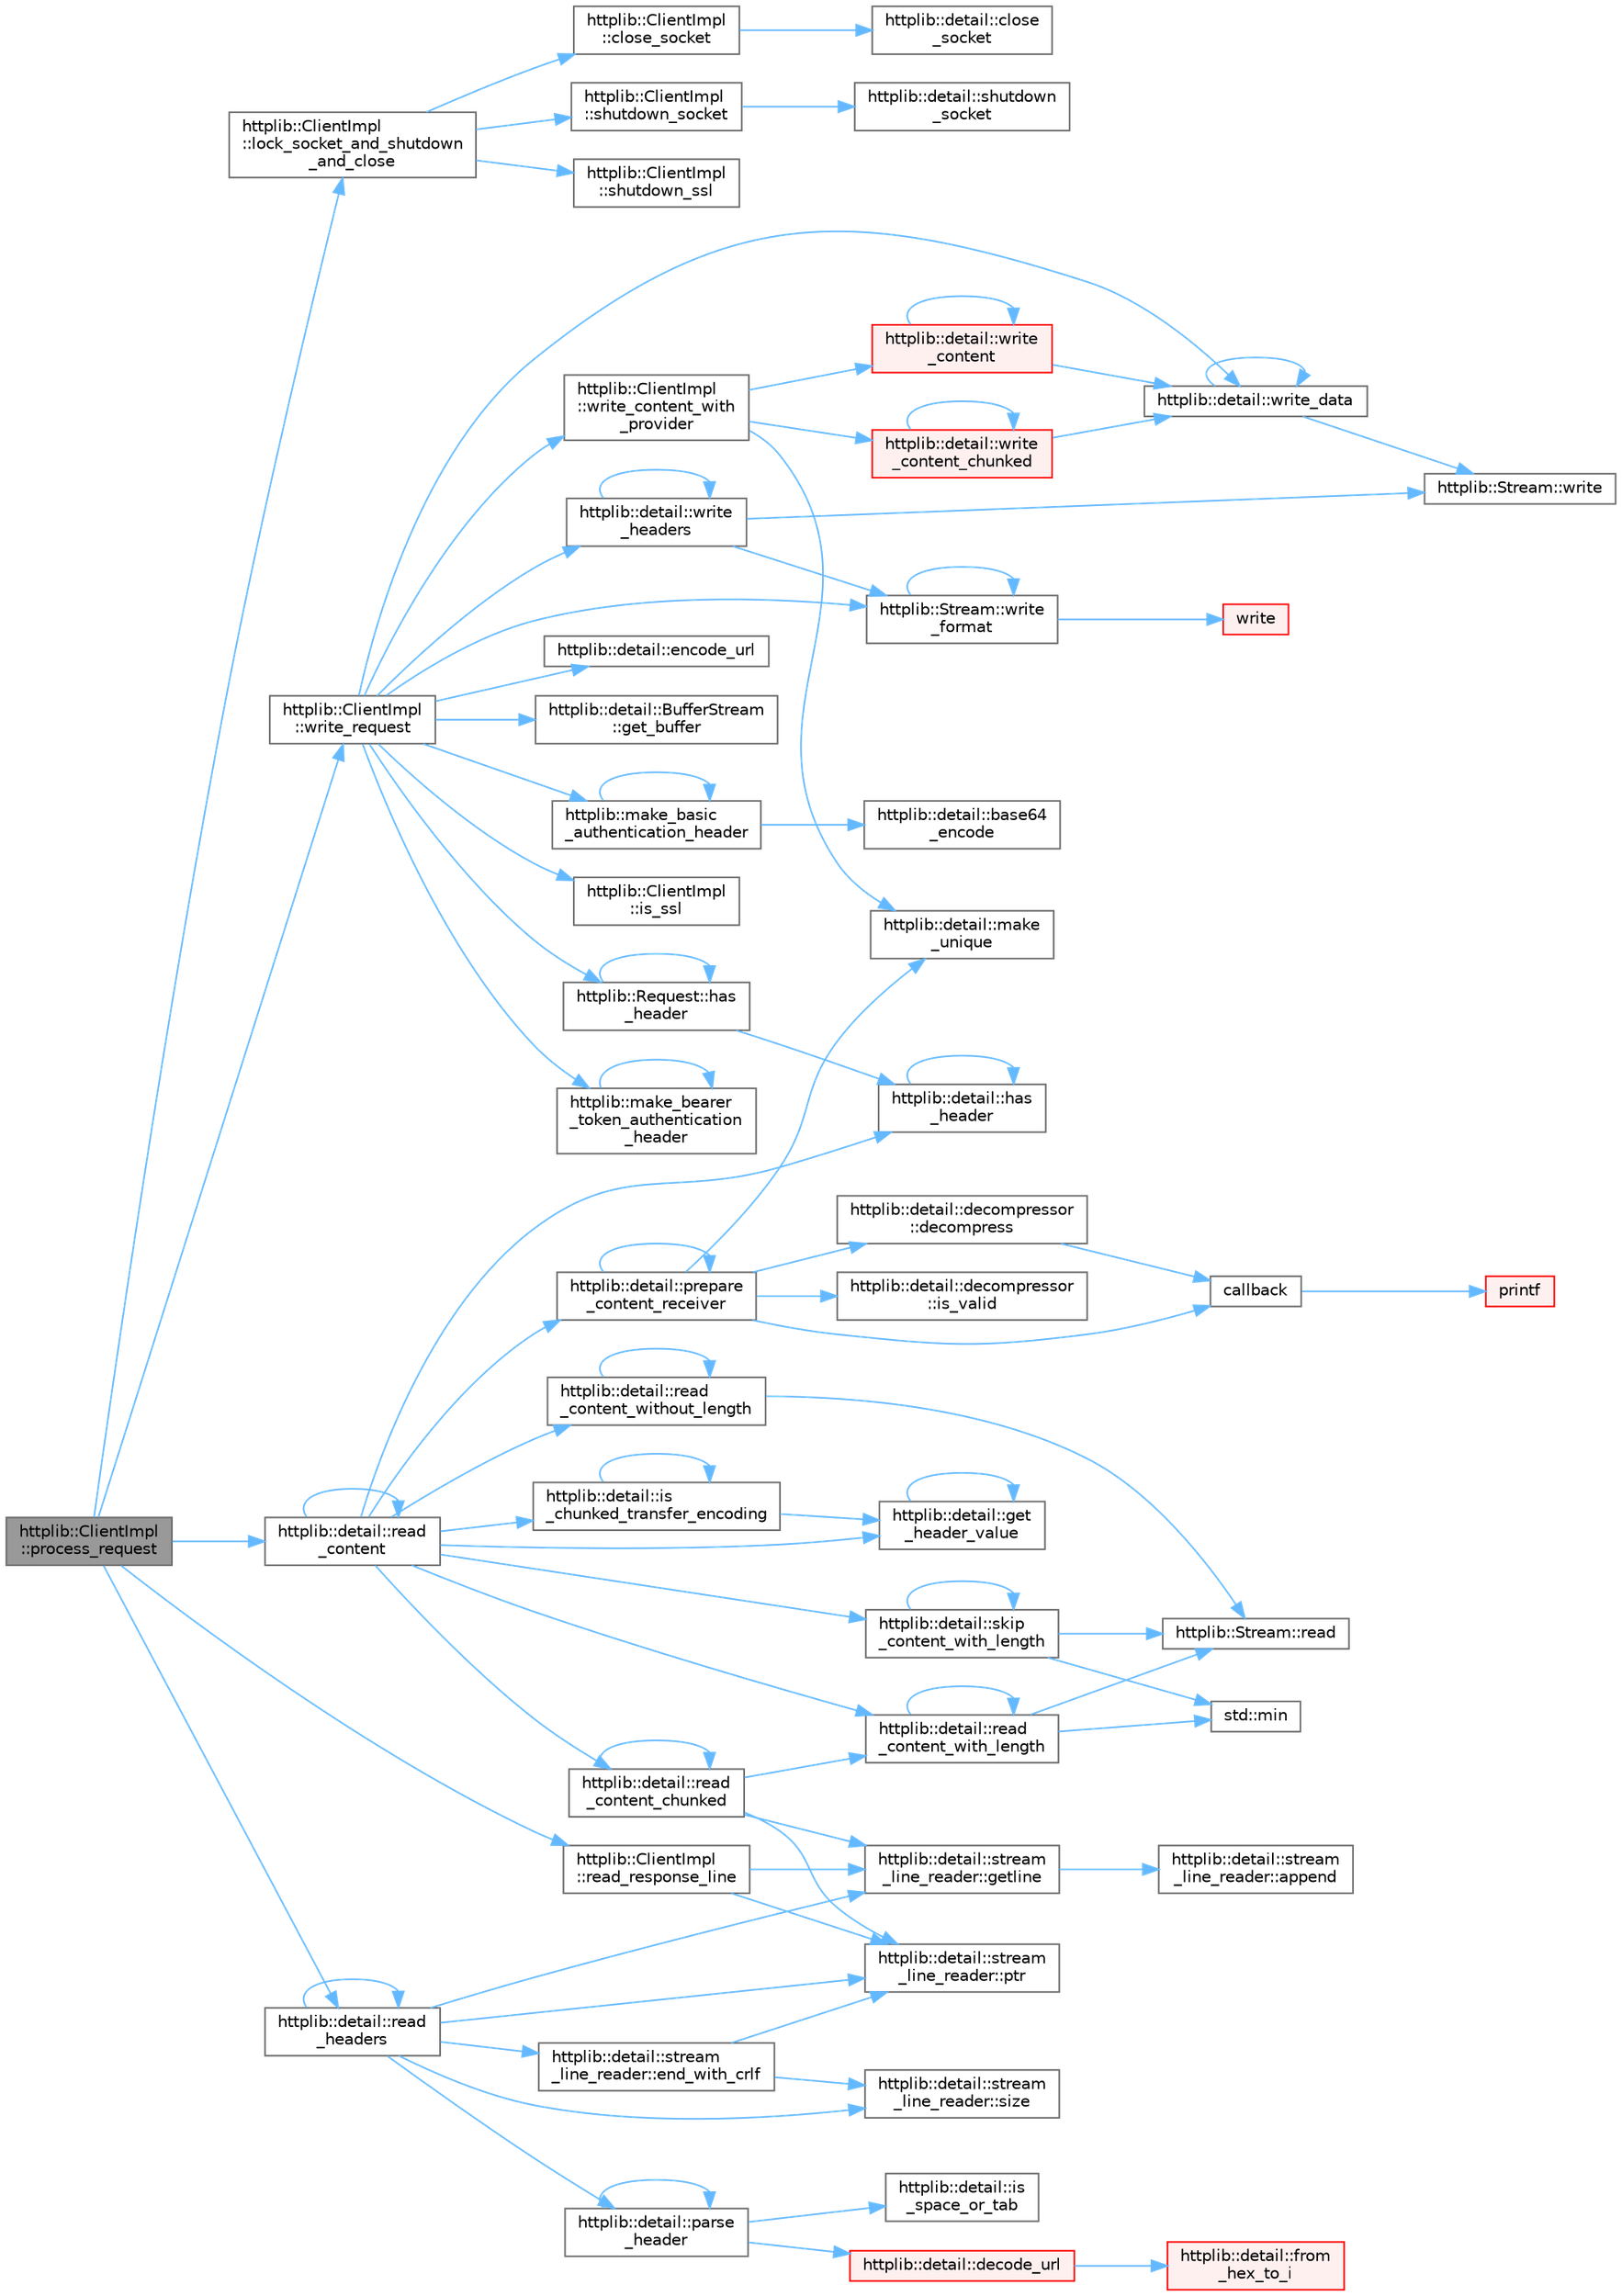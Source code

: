 digraph "httplib::ClientImpl::process_request"
{
 // LATEX_PDF_SIZE
  bgcolor="transparent";
  edge [fontname=Helvetica,fontsize=10,labelfontname=Helvetica,labelfontsize=10];
  node [fontname=Helvetica,fontsize=10,shape=box,height=0.2,width=0.4];
  rankdir="LR";
  Node1 [id="Node000001",label="httplib::ClientImpl\l::process_request",height=0.2,width=0.4,color="gray40", fillcolor="grey60", style="filled", fontcolor="black",tooltip=" "];
  Node1 -> Node2 [id="edge1_Node000001_Node000002",color="steelblue1",style="solid",tooltip=" "];
  Node2 [id="Node000002",label="httplib::ClientImpl\l::lock_socket_and_shutdown\l_and_close",height=0.2,width=0.4,color="grey40", fillcolor="white", style="filled",URL="$classhttplib_1_1_client_impl.html#ac0a3b3f119e1b68bb39eab5e7254d5f2",tooltip=" "];
  Node2 -> Node3 [id="edge2_Node000002_Node000003",color="steelblue1",style="solid",tooltip=" "];
  Node3 [id="Node000003",label="httplib::ClientImpl\l::close_socket",height=0.2,width=0.4,color="grey40", fillcolor="white", style="filled",URL="$classhttplib_1_1_client_impl.html#a30ceda93ba451534d2bcd06d1952881b",tooltip=" "];
  Node3 -> Node4 [id="edge3_Node000003_Node000004",color="steelblue1",style="solid",tooltip=" "];
  Node4 [id="Node000004",label="httplib::detail::close\l_socket",height=0.2,width=0.4,color="grey40", fillcolor="white", style="filled",URL="$namespacehttplib_1_1detail.html#ab97ddef67a99aee8ed2aec5e20d90286",tooltip=" "];
  Node2 -> Node5 [id="edge4_Node000002_Node000005",color="steelblue1",style="solid",tooltip=" "];
  Node5 [id="Node000005",label="httplib::ClientImpl\l::shutdown_socket",height=0.2,width=0.4,color="grey40", fillcolor="white", style="filled",URL="$classhttplib_1_1_client_impl.html#a41674a67f42574238be63c78eca9e5e0",tooltip=" "];
  Node5 -> Node6 [id="edge5_Node000005_Node000006",color="steelblue1",style="solid",tooltip=" "];
  Node6 [id="Node000006",label="httplib::detail::shutdown\l_socket",height=0.2,width=0.4,color="grey40", fillcolor="white", style="filled",URL="$namespacehttplib_1_1detail.html#a6fe756f70ad6d331f8269d1504ecc296",tooltip=" "];
  Node2 -> Node7 [id="edge6_Node000002_Node000007",color="steelblue1",style="solid",tooltip=" "];
  Node7 [id="Node000007",label="httplib::ClientImpl\l::shutdown_ssl",height=0.2,width=0.4,color="grey40", fillcolor="white", style="filled",URL="$classhttplib_1_1_client_impl.html#a6a20a9e9d9336b81373b8f6c5dd9f827",tooltip=" "];
  Node1 -> Node8 [id="edge7_Node000001_Node000008",color="steelblue1",style="solid",tooltip=" "];
  Node8 [id="Node000008",label="httplib::detail::read\l_content",height=0.2,width=0.4,color="grey40", fillcolor="white", style="filled",URL="$namespacehttplib_1_1detail.html#a471b40288a374b94e0957ce380ba01dd",tooltip=" "];
  Node8 -> Node9 [id="edge8_Node000008_Node000009",color="steelblue1",style="solid",tooltip=" "];
  Node9 [id="Node000009",label="httplib::detail::get\l_header_value",height=0.2,width=0.4,color="grey40", fillcolor="white", style="filled",URL="$namespacehttplib_1_1detail.html#aef894f1e166e16c38e91b750b805b619",tooltip=" "];
  Node9 -> Node9 [id="edge9_Node000009_Node000009",color="steelblue1",style="solid",tooltip=" "];
  Node8 -> Node10 [id="edge10_Node000008_Node000010",color="steelblue1",style="solid",tooltip=" "];
  Node10 [id="Node000010",label="httplib::detail::has\l_header",height=0.2,width=0.4,color="grey40", fillcolor="white", style="filled",URL="$namespacehttplib_1_1detail.html#a290756a21ec7646b70a02103cd61d061",tooltip=" "];
  Node10 -> Node10 [id="edge11_Node000010_Node000010",color="steelblue1",style="solid",tooltip=" "];
  Node8 -> Node11 [id="edge12_Node000008_Node000011",color="steelblue1",style="solid",tooltip=" "];
  Node11 [id="Node000011",label="httplib::detail::is\l_chunked_transfer_encoding",height=0.2,width=0.4,color="grey40", fillcolor="white", style="filled",URL="$namespacehttplib_1_1detail.html#abd6e246430f90f7881c9475acb026d00",tooltip=" "];
  Node11 -> Node9 [id="edge13_Node000011_Node000009",color="steelblue1",style="solid",tooltip=" "];
  Node11 -> Node11 [id="edge14_Node000011_Node000011",color="steelblue1",style="solid",tooltip=" "];
  Node8 -> Node12 [id="edge15_Node000008_Node000012",color="steelblue1",style="solid",tooltip=" "];
  Node12 [id="Node000012",label="httplib::detail::prepare\l_content_receiver",height=0.2,width=0.4,color="grey40", fillcolor="white", style="filled",URL="$namespacehttplib_1_1detail.html#adde3b6920db2d9d0065c119a8b255b7c",tooltip=" "];
  Node12 -> Node13 [id="edge16_Node000012_Node000013",color="steelblue1",style="solid",tooltip=" "];
  Node13 [id="Node000013",label="callback",height=0.2,width=0.4,color="grey40", fillcolor="white", style="filled",URL="$external_2spine-runtimes_2spine-sfml_2c_2example_2main_8cpp.html#a2f27b7fc84a39cace84d90f62a8d4c8e",tooltip=" "];
  Node13 -> Node14 [id="edge17_Node000013_Node000014",color="steelblue1",style="solid",tooltip=" "];
  Node14 [id="Node000014",label="printf",height=0.2,width=0.4,color="red", fillcolor="#FFF0F0", style="filled",URL="$printf_8h.html#aee3ed3a831f25f07e7be3919fff2203a",tooltip=" "];
  Node12 -> Node45 [id="edge18_Node000012_Node000045",color="steelblue1",style="solid",tooltip=" "];
  Node45 [id="Node000045",label="httplib::detail::decompressor\l::decompress",height=0.2,width=0.4,color="grey40", fillcolor="white", style="filled",URL="$classhttplib_1_1detail_1_1decompressor.html#ad4fcf7cd57cd8e0b66e5a4d101fffc2e",tooltip=" "];
  Node45 -> Node13 [id="edge19_Node000045_Node000013",color="steelblue1",style="solid",tooltip=" "];
  Node12 -> Node46 [id="edge20_Node000012_Node000046",color="steelblue1",style="solid",tooltip=" "];
  Node46 [id="Node000046",label="httplib::detail::decompressor\l::is_valid",height=0.2,width=0.4,color="grey40", fillcolor="white", style="filled",URL="$classhttplib_1_1detail_1_1decompressor.html#adf987b42198e8f9fdd555ce9577341ba",tooltip=" "];
  Node12 -> Node47 [id="edge21_Node000012_Node000047",color="steelblue1",style="solid",tooltip=" "];
  Node47 [id="Node000047",label="httplib::detail::make\l_unique",height=0.2,width=0.4,color="grey40", fillcolor="white", style="filled",URL="$namespacehttplib_1_1detail.html#a42a649c4ef0daf44053b0a91621e190d",tooltip=" "];
  Node12 -> Node12 [id="edge22_Node000012_Node000012",color="steelblue1",style="solid",tooltip=" "];
  Node8 -> Node8 [id="edge23_Node000008_Node000008",color="steelblue1",style="solid",tooltip=" "];
  Node8 -> Node48 [id="edge24_Node000008_Node000048",color="steelblue1",style="solid",tooltip=" "];
  Node48 [id="Node000048",label="httplib::detail::read\l_content_chunked",height=0.2,width=0.4,color="grey40", fillcolor="white", style="filled",URL="$namespacehttplib_1_1detail.html#a8ed40b1d1ea6e016a0a95fe5e676262b",tooltip=" "];
  Node48 -> Node49 [id="edge25_Node000048_Node000049",color="steelblue1",style="solid",tooltip=" "];
  Node49 [id="Node000049",label="httplib::detail::stream\l_line_reader::getline",height=0.2,width=0.4,color="grey40", fillcolor="white", style="filled",URL="$classhttplib_1_1detail_1_1stream__line__reader.html#a39b395742e14cc015a448f6ea4143d44",tooltip=" "];
  Node49 -> Node50 [id="edge26_Node000049_Node000050",color="steelblue1",style="solid",tooltip=" "];
  Node50 [id="Node000050",label="httplib::detail::stream\l_line_reader::append",height=0.2,width=0.4,color="grey40", fillcolor="white", style="filled",URL="$classhttplib_1_1detail_1_1stream__line__reader.html#a983947ba51e1523ddd195dddfdd9bd26",tooltip=" "];
  Node48 -> Node51 [id="edge27_Node000048_Node000051",color="steelblue1",style="solid",tooltip=" "];
  Node51 [id="Node000051",label="httplib::detail::stream\l_line_reader::ptr",height=0.2,width=0.4,color="grey40", fillcolor="white", style="filled",URL="$classhttplib_1_1detail_1_1stream__line__reader.html#ac1ea873b6559ff411cb777d2bbdba4cc",tooltip=" "];
  Node48 -> Node48 [id="edge28_Node000048_Node000048",color="steelblue1",style="solid",tooltip=" "];
  Node48 -> Node52 [id="edge29_Node000048_Node000052",color="steelblue1",style="solid",tooltip=" "];
  Node52 [id="Node000052",label="httplib::detail::read\l_content_with_length",height=0.2,width=0.4,color="grey40", fillcolor="white", style="filled",URL="$namespacehttplib_1_1detail.html#abe909e9a9ee7454dbc9bd814f390bdf0",tooltip=" "];
  Node52 -> Node53 [id="edge30_Node000052_Node000053",color="steelblue1",style="solid",tooltip=" "];
  Node53 [id="Node000053",label="std::min",height=0.2,width=0.4,color="grey40", fillcolor="white", style="filled",URL="$namespacestd.html#ac7b9885417769949d76890454b6d072e",tooltip=" "];
  Node52 -> Node54 [id="edge31_Node000052_Node000054",color="steelblue1",style="solid",tooltip=" "];
  Node54 [id="Node000054",label="httplib::Stream::read",height=0.2,width=0.4,color="grey40", fillcolor="white", style="filled",URL="$classhttplib_1_1_stream.html#a58adfc27d0672f6a2f293168757861b2",tooltip=" "];
  Node52 -> Node52 [id="edge32_Node000052_Node000052",color="steelblue1",style="solid",tooltip=" "];
  Node8 -> Node52 [id="edge33_Node000008_Node000052",color="steelblue1",style="solid",tooltip=" "];
  Node8 -> Node55 [id="edge34_Node000008_Node000055",color="steelblue1",style="solid",tooltip=" "];
  Node55 [id="Node000055",label="httplib::detail::read\l_content_without_length",height=0.2,width=0.4,color="grey40", fillcolor="white", style="filled",URL="$namespacehttplib_1_1detail.html#af7dd1efc28cb1936e56c5225b6a183d4",tooltip=" "];
  Node55 -> Node54 [id="edge35_Node000055_Node000054",color="steelblue1",style="solid",tooltip=" "];
  Node55 -> Node55 [id="edge36_Node000055_Node000055",color="steelblue1",style="solid",tooltip=" "];
  Node8 -> Node56 [id="edge37_Node000008_Node000056",color="steelblue1",style="solid",tooltip=" "];
  Node56 [id="Node000056",label="httplib::detail::skip\l_content_with_length",height=0.2,width=0.4,color="grey40", fillcolor="white", style="filled",URL="$namespacehttplib_1_1detail.html#a1a2e37dcda3bd290ec3fe49c6d7b6e95",tooltip=" "];
  Node56 -> Node53 [id="edge38_Node000056_Node000053",color="steelblue1",style="solid",tooltip=" "];
  Node56 -> Node54 [id="edge39_Node000056_Node000054",color="steelblue1",style="solid",tooltip=" "];
  Node56 -> Node56 [id="edge40_Node000056_Node000056",color="steelblue1",style="solid",tooltip=" "];
  Node1 -> Node57 [id="edge41_Node000001_Node000057",color="steelblue1",style="solid",tooltip=" "];
  Node57 [id="Node000057",label="httplib::detail::read\l_headers",height=0.2,width=0.4,color="grey40", fillcolor="white", style="filled",URL="$namespacehttplib_1_1detail.html#aeb8db950848e27227eb130f609b293cf",tooltip=" "];
  Node57 -> Node58 [id="edge42_Node000057_Node000058",color="steelblue1",style="solid",tooltip=" "];
  Node58 [id="Node000058",label="httplib::detail::stream\l_line_reader::end_with_crlf",height=0.2,width=0.4,color="grey40", fillcolor="white", style="filled",URL="$classhttplib_1_1detail_1_1stream__line__reader.html#aa0776295bbb7bd734a00dd6ffc281c31",tooltip=" "];
  Node58 -> Node51 [id="edge43_Node000058_Node000051",color="steelblue1",style="solid",tooltip=" "];
  Node58 -> Node59 [id="edge44_Node000058_Node000059",color="steelblue1",style="solid",tooltip=" "];
  Node59 [id="Node000059",label="httplib::detail::stream\l_line_reader::size",height=0.2,width=0.4,color="grey40", fillcolor="white", style="filled",URL="$classhttplib_1_1detail_1_1stream__line__reader.html#abf2e2d85e7411c8af6e84109029b4d6e",tooltip=" "];
  Node57 -> Node49 [id="edge45_Node000057_Node000049",color="steelblue1",style="solid",tooltip=" "];
  Node57 -> Node60 [id="edge46_Node000057_Node000060",color="steelblue1",style="solid",tooltip=" "];
  Node60 [id="Node000060",label="httplib::detail::parse\l_header",height=0.2,width=0.4,color="grey40", fillcolor="white", style="filled",URL="$namespacehttplib_1_1detail.html#a9f88ca460e7fee64d3598e4d79349f9a",tooltip=" "];
  Node60 -> Node61 [id="edge47_Node000060_Node000061",color="steelblue1",style="solid",tooltip=" "];
  Node61 [id="Node000061",label="httplib::detail::decode_url",height=0.2,width=0.4,color="red", fillcolor="#FFF0F0", style="filled",URL="$namespacehttplib_1_1detail.html#ad9a33d8ea46a298f605165c2d7a11626",tooltip=" "];
  Node61 -> Node62 [id="edge48_Node000061_Node000062",color="steelblue1",style="solid",tooltip=" "];
  Node62 [id="Node000062",label="httplib::detail::from\l_hex_to_i",height=0.2,width=0.4,color="red", fillcolor="#FFF0F0", style="filled",URL="$namespacehttplib_1_1detail.html#a62592aa626f8ab0e3af59e681a28ac1b",tooltip=" "];
  Node60 -> Node65 [id="edge49_Node000060_Node000065",color="steelblue1",style="solid",tooltip=" "];
  Node65 [id="Node000065",label="httplib::detail::is\l_space_or_tab",height=0.2,width=0.4,color="grey40", fillcolor="white", style="filled",URL="$namespacehttplib_1_1detail.html#a516825616cd42123cbe974a9f42718aa",tooltip=" "];
  Node60 -> Node60 [id="edge50_Node000060_Node000060",color="steelblue1",style="solid",tooltip=" "];
  Node57 -> Node51 [id="edge51_Node000057_Node000051",color="steelblue1",style="solid",tooltip=" "];
  Node57 -> Node57 [id="edge52_Node000057_Node000057",color="steelblue1",style="solid",tooltip=" "];
  Node57 -> Node59 [id="edge53_Node000057_Node000059",color="steelblue1",style="solid",tooltip=" "];
  Node1 -> Node66 [id="edge54_Node000001_Node000066",color="steelblue1",style="solid",tooltip=" "];
  Node66 [id="Node000066",label="httplib::ClientImpl\l::read_response_line",height=0.2,width=0.4,color="grey40", fillcolor="white", style="filled",URL="$classhttplib_1_1_client_impl.html#a2ecd921e5844bbd4096ac21fefacf841",tooltip=" "];
  Node66 -> Node49 [id="edge55_Node000066_Node000049",color="steelblue1",style="solid",tooltip=" "];
  Node66 -> Node51 [id="edge56_Node000066_Node000051",color="steelblue1",style="solid",tooltip=" "];
  Node1 -> Node67 [id="edge57_Node000001_Node000067",color="steelblue1",style="solid",tooltip=" "];
  Node67 [id="Node000067",label="httplib::ClientImpl\l::write_request",height=0.2,width=0.4,color="grey40", fillcolor="white", style="filled",URL="$classhttplib_1_1_client_impl.html#ac3b6fd120d9de7f6edb70eb0ac416b33",tooltip=" "];
  Node67 -> Node68 [id="edge58_Node000067_Node000068",color="steelblue1",style="solid",tooltip=" "];
  Node68 [id="Node000068",label="httplib::detail::encode_url",height=0.2,width=0.4,color="grey40", fillcolor="white", style="filled",URL="$namespacehttplib_1_1detail.html#af303bae3a748ade0f39ac8098fa50733",tooltip=" "];
  Node67 -> Node69 [id="edge59_Node000067_Node000069",color="steelblue1",style="solid",tooltip=" "];
  Node69 [id="Node000069",label="httplib::detail::BufferStream\l::get_buffer",height=0.2,width=0.4,color="grey40", fillcolor="white", style="filled",URL="$classhttplib_1_1detail_1_1_buffer_stream.html#ab81fc1737b7c08ce72790fe1c348fad0",tooltip=" "];
  Node67 -> Node70 [id="edge60_Node000067_Node000070",color="steelblue1",style="solid",tooltip=" "];
  Node70 [id="Node000070",label="httplib::Request::has\l_header",height=0.2,width=0.4,color="grey40", fillcolor="white", style="filled",URL="$structhttplib_1_1_request.html#ab1d2a38febf2c2a2c408779c39fb60ad",tooltip=" "];
  Node70 -> Node10 [id="edge61_Node000070_Node000010",color="steelblue1",style="solid",tooltip=" "];
  Node70 -> Node70 [id="edge62_Node000070_Node000070",color="steelblue1",style="solid",tooltip=" "];
  Node67 -> Node71 [id="edge63_Node000067_Node000071",color="steelblue1",style="solid",tooltip=" "];
  Node71 [id="Node000071",label="httplib::ClientImpl\l::is_ssl",height=0.2,width=0.4,color="grey40", fillcolor="white", style="filled",URL="$classhttplib_1_1_client_impl.html#a97baaca9b83724052db0897f306ca8a9",tooltip=" "];
  Node67 -> Node72 [id="edge64_Node000067_Node000072",color="steelblue1",style="solid",tooltip=" "];
  Node72 [id="Node000072",label="httplib::make_basic\l_authentication_header",height=0.2,width=0.4,color="grey40", fillcolor="white", style="filled",URL="$namespacehttplib.html#a6b202b4fd91bd8e6a10a83dba358bc02",tooltip=" "];
  Node72 -> Node73 [id="edge65_Node000072_Node000073",color="steelblue1",style="solid",tooltip=" "];
  Node73 [id="Node000073",label="httplib::detail::base64\l_encode",height=0.2,width=0.4,color="grey40", fillcolor="white", style="filled",URL="$namespacehttplib_1_1detail.html#a455e8db9d2cc4c24565af6d9b884eeaf",tooltip=" "];
  Node72 -> Node72 [id="edge66_Node000072_Node000072",color="steelblue1",style="solid",tooltip=" "];
  Node67 -> Node74 [id="edge67_Node000067_Node000074",color="steelblue1",style="solid",tooltip=" "];
  Node74 [id="Node000074",label="httplib::make_bearer\l_token_authentication\l_header",height=0.2,width=0.4,color="grey40", fillcolor="white", style="filled",URL="$namespacehttplib.html#a98075992689c300834040c9c963b7251",tooltip=" "];
  Node74 -> Node74 [id="edge68_Node000074_Node000074",color="steelblue1",style="solid",tooltip=" "];
  Node67 -> Node75 [id="edge69_Node000067_Node000075",color="steelblue1",style="solid",tooltip=" "];
  Node75 [id="Node000075",label="httplib::ClientImpl\l::write_content_with\l_provider",height=0.2,width=0.4,color="grey40", fillcolor="white", style="filled",URL="$classhttplib_1_1_client_impl.html#ac969a59de46fc276e56f9e453f675842",tooltip=" "];
  Node75 -> Node47 [id="edge70_Node000075_Node000047",color="steelblue1",style="solid",tooltip=" "];
  Node75 -> Node76 [id="edge71_Node000075_Node000076",color="steelblue1",style="solid",tooltip=" "];
  Node76 [id="Node000076",label="httplib::detail::write\l_content",height=0.2,width=0.4,color="red", fillcolor="#FFF0F0", style="filled",URL="$namespacehttplib_1_1detail.html#ac17dd7d7a80ce12e5966f5f577b67a75",tooltip=" "];
  Node76 -> Node76 [id="edge72_Node000076_Node000076",color="steelblue1",style="solid",tooltip=" "];
  Node76 -> Node78 [id="edge73_Node000076_Node000078",color="steelblue1",style="solid",tooltip=" "];
  Node78 [id="Node000078",label="httplib::detail::write_data",height=0.2,width=0.4,color="grey40", fillcolor="white", style="filled",URL="$namespacehttplib_1_1detail.html#aefec7c4fea53eda1af3a7362002c5223",tooltip=" "];
  Node78 -> Node79 [id="edge74_Node000078_Node000079",color="steelblue1",style="solid",tooltip=" "];
  Node79 [id="Node000079",label="httplib::Stream::write",height=0.2,width=0.4,color="grey40", fillcolor="white", style="filled",URL="$classhttplib_1_1_stream.html#a4b94583ae90065c9e4e33a7752d9976f",tooltip=" "];
  Node78 -> Node78 [id="edge75_Node000078_Node000078",color="steelblue1",style="solid",tooltip=" "];
  Node75 -> Node80 [id="edge76_Node000075_Node000080",color="steelblue1",style="solid",tooltip=" "];
  Node80 [id="Node000080",label="httplib::detail::write\l_content_chunked",height=0.2,width=0.4,color="red", fillcolor="#FFF0F0", style="filled",URL="$namespacehttplib_1_1detail.html#af586311a8460e53bac51d7d02802ede9",tooltip=" "];
  Node80 -> Node80 [id="edge77_Node000080_Node000080",color="steelblue1",style="solid",tooltip=" "];
  Node80 -> Node78 [id="edge78_Node000080_Node000078",color="steelblue1",style="solid",tooltip=" "];
  Node67 -> Node78 [id="edge79_Node000067_Node000078",color="steelblue1",style="solid",tooltip=" "];
  Node67 -> Node83 [id="edge80_Node000067_Node000083",color="steelblue1",style="solid",tooltip=" "];
  Node83 [id="Node000083",label="httplib::Stream::write\l_format",height=0.2,width=0.4,color="grey40", fillcolor="white", style="filled",URL="$classhttplib_1_1_stream.html#afe3bb065d62f564f6a86fe12949b6789",tooltip=" "];
  Node83 -> Node84 [id="edge81_Node000083_Node000084",color="steelblue1",style="solid",tooltip=" "];
  Node84 [id="Node000084",label="write",height=0.2,width=0.4,color="red", fillcolor="#FFF0F0", style="filled",URL="$json_2write__and__read_8hpp.html#a8d72d49ed34d37da786334a55f22b909",tooltip=" "];
  Node83 -> Node83 [id="edge82_Node000083_Node000083",color="steelblue1",style="solid",tooltip=" "];
  Node67 -> Node137 [id="edge83_Node000067_Node000137",color="steelblue1",style="solid",tooltip=" "];
  Node137 [id="Node000137",label="httplib::detail::write\l_headers",height=0.2,width=0.4,color="grey40", fillcolor="white", style="filled",URL="$namespacehttplib_1_1detail.html#a1dcffec351c56d76ecef75b1a4e00f21",tooltip=" "];
  Node137 -> Node79 [id="edge84_Node000137_Node000079",color="steelblue1",style="solid",tooltip=" "];
  Node137 -> Node83 [id="edge85_Node000137_Node000083",color="steelblue1",style="solid",tooltip=" "];
  Node137 -> Node137 [id="edge86_Node000137_Node000137",color="steelblue1",style="solid",tooltip=" "];
}
